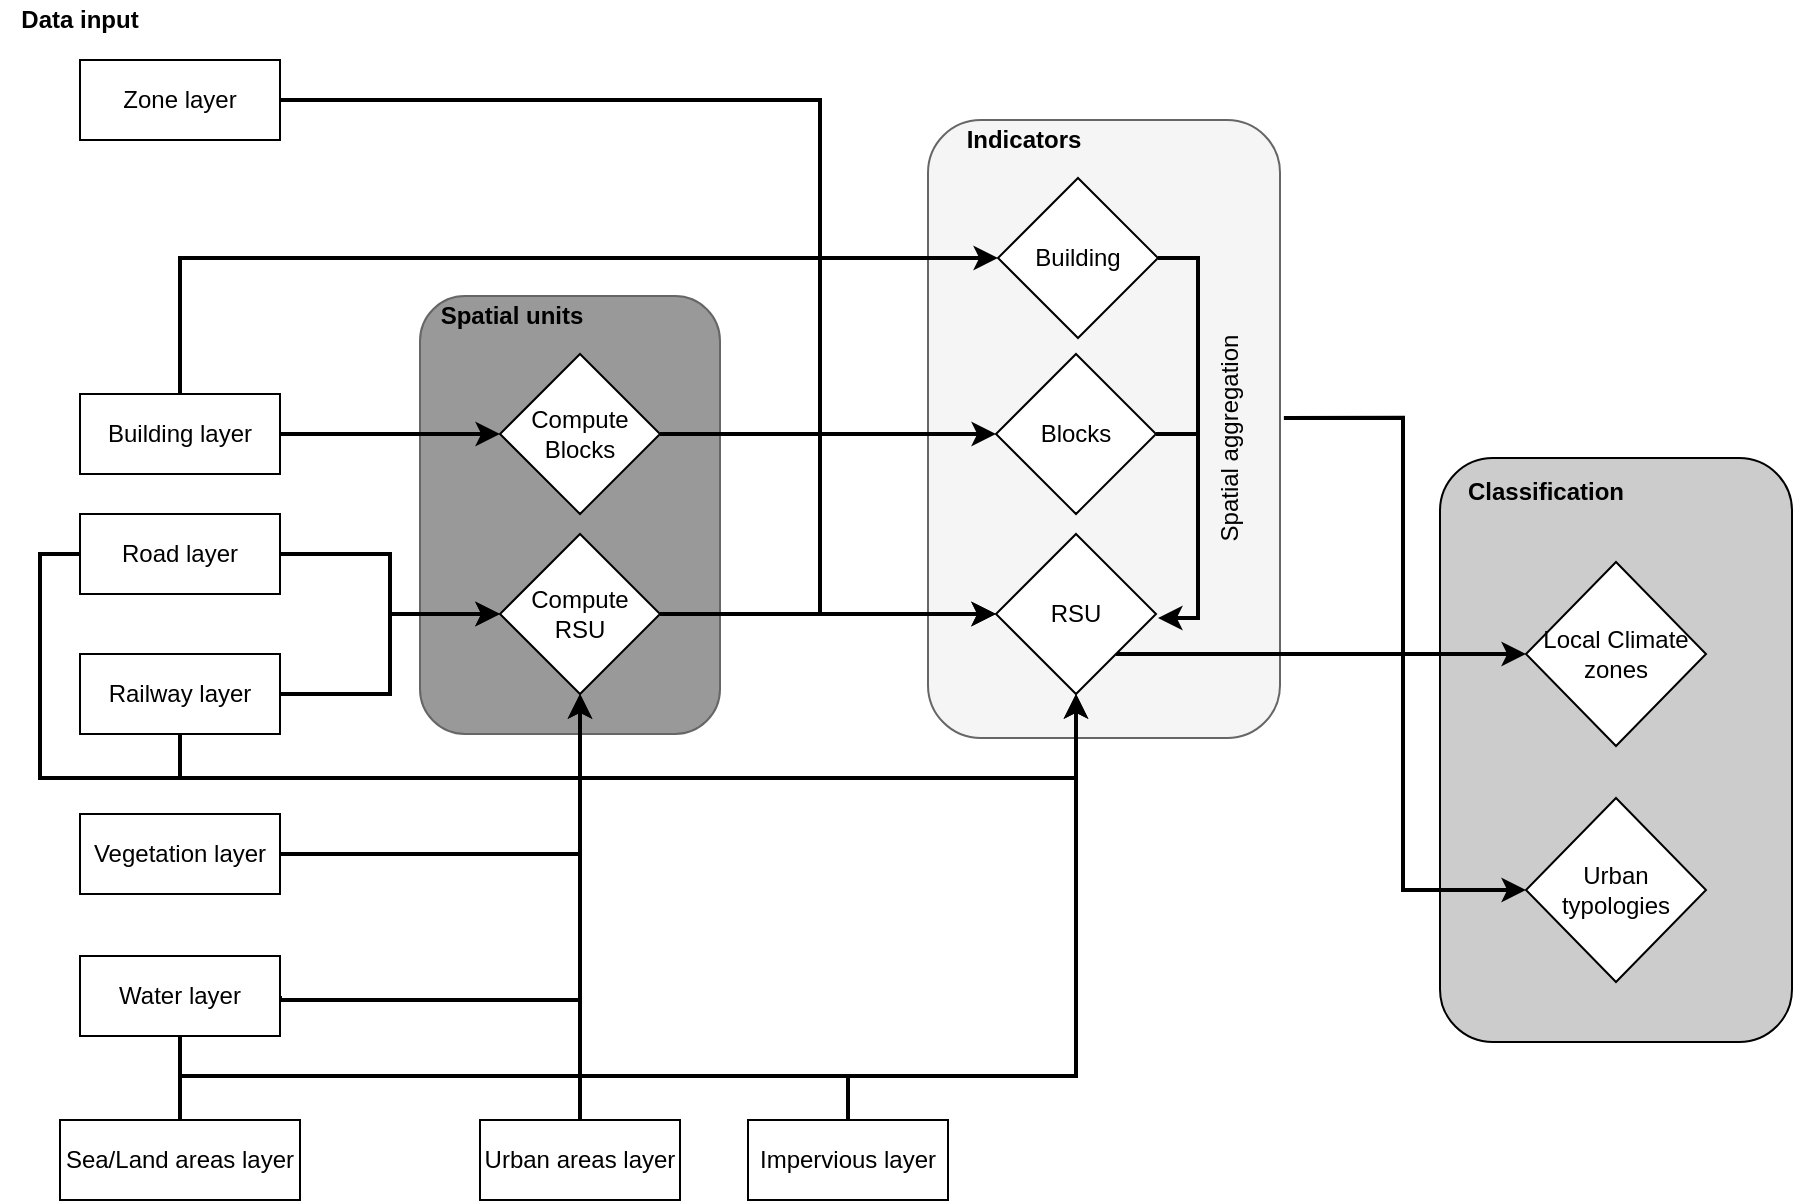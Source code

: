 <mxfile version="22.1.17" type="device">
  <diagram id="9XxHY0PqiuxusTkwl1Iu" name="Page-1">
    <mxGraphModel dx="1964" dy="649" grid="1" gridSize="10" guides="0" tooltips="1" connect="0" arrows="1" fold="1" page="1" pageScale="1" pageWidth="827" pageHeight="1169" math="0" shadow="0">
      <root>
        <mxCell id="0" />
        <mxCell id="1" parent="0" />
        <mxCell id="6Vvcoa5o5CpD2xvE9Xhp-40" value="" style="rounded=1;whiteSpace=wrap;html=1;fillColor=#CCCCCC;" parent="1" vertex="1">
          <mxGeometry x="570" y="359" width="176" height="292" as="geometry" />
        </mxCell>
        <mxCell id="6Vvcoa5o5CpD2xvE9Xhp-21" value="" style="rounded=1;whiteSpace=wrap;html=1;fillColor=#f5f5f5;strokeColor=#666666;fontColor=#333333;" parent="1" vertex="1">
          <mxGeometry x="314" y="190" width="176" height="309" as="geometry" />
        </mxCell>
        <mxCell id="6Vvcoa5o5CpD2xvE9Xhp-20" value="" style="rounded=1;whiteSpace=wrap;html=1;strokeColor=#666666;fontColor=#333333;fillColor=#999999;" parent="1" vertex="1">
          <mxGeometry x="60" y="278" width="150" height="219" as="geometry" />
        </mxCell>
        <mxCell id="6Vvcoa5o5CpD2xvE9Xhp-26" style="edgeStyle=orthogonalEdgeStyle;rounded=0;orthogonalLoop=1;jettySize=auto;html=1;exitX=1;exitY=0.5;exitDx=0;exitDy=0;strokeWidth=2;" parent="1" source="6Vvcoa5o5CpD2xvE9Xhp-4" target="6Vvcoa5o5CpD2xvE9Xhp-23" edge="1">
          <mxGeometry relative="1" as="geometry" />
        </mxCell>
        <mxCell id="6Vvcoa5o5CpD2xvE9Xhp-4" value="Compute&lt;br&gt;Blocks" style="rhombus;whiteSpace=wrap;html=1;" parent="1" vertex="1">
          <mxGeometry x="100" y="307" width="80" height="80" as="geometry" />
        </mxCell>
        <mxCell id="6Vvcoa5o5CpD2xvE9Xhp-27" style="edgeStyle=orthogonalEdgeStyle;rounded=0;orthogonalLoop=1;jettySize=auto;html=1;exitX=1;exitY=0.5;exitDx=0;exitDy=0;strokeWidth=2;" parent="1" source="6Vvcoa5o5CpD2xvE9Xhp-5" target="6Vvcoa5o5CpD2xvE9Xhp-24" edge="1">
          <mxGeometry relative="1" as="geometry" />
        </mxCell>
        <mxCell id="6Vvcoa5o5CpD2xvE9Xhp-5" value="Compute&lt;br&gt;RSU" style="rhombus;whiteSpace=wrap;html=1;" parent="1" vertex="1">
          <mxGeometry x="100" y="397" width="80" height="80" as="geometry" />
        </mxCell>
        <mxCell id="6Vvcoa5o5CpD2xvE9Xhp-12" style="edgeStyle=none;rounded=0;orthogonalLoop=1;jettySize=auto;html=1;exitX=1;exitY=0.5;exitDx=0;exitDy=0;entryX=0;entryY=0.5;entryDx=0;entryDy=0;strokeWidth=2;" parent="1" source="6Vvcoa5o5CpD2xvE9Xhp-6" target="6Vvcoa5o5CpD2xvE9Xhp-4" edge="1">
          <mxGeometry relative="1" as="geometry" />
        </mxCell>
        <mxCell id="6Vvcoa5o5CpD2xvE9Xhp-25" style="edgeStyle=orthogonalEdgeStyle;rounded=0;orthogonalLoop=1;jettySize=auto;html=1;exitX=0.5;exitY=0;exitDx=0;exitDy=0;entryX=0;entryY=0.5;entryDx=0;entryDy=0;fillColor=#f5f5f5;strokeWidth=2;" parent="1" source="6Vvcoa5o5CpD2xvE9Xhp-6" target="6Vvcoa5o5CpD2xvE9Xhp-18" edge="1">
          <mxGeometry relative="1" as="geometry" />
        </mxCell>
        <mxCell id="6Vvcoa5o5CpD2xvE9Xhp-6" value="Building layer" style="rounded=0;whiteSpace=wrap;html=1;" parent="1" vertex="1">
          <mxGeometry x="-110" y="327" width="100" height="40" as="geometry" />
        </mxCell>
        <mxCell id="6Vvcoa5o5CpD2xvE9Xhp-14" style="edgeStyle=orthogonalEdgeStyle;rounded=0;orthogonalLoop=1;jettySize=auto;html=1;exitX=1;exitY=0.5;exitDx=0;exitDy=0;strokeWidth=2;" parent="1" source="6Vvcoa5o5CpD2xvE9Xhp-7" target="6Vvcoa5o5CpD2xvE9Xhp-5" edge="1">
          <mxGeometry relative="1" as="geometry" />
        </mxCell>
        <mxCell id="6Vvcoa5o5CpD2xvE9Xhp-28" style="edgeStyle=orthogonalEdgeStyle;rounded=0;orthogonalLoop=1;jettySize=auto;html=1;exitX=0;exitY=0.5;exitDx=0;exitDy=0;entryX=0.5;entryY=1;entryDx=0;entryDy=0;strokeWidth=2;fillColor=#f5f5f5;" parent="1" source="6Vvcoa5o5CpD2xvE9Xhp-7" target="6Vvcoa5o5CpD2xvE9Xhp-24" edge="1">
          <mxGeometry relative="1" as="geometry">
            <Array as="points">
              <mxPoint x="-130" y="407" />
              <mxPoint x="-130" y="519" />
              <mxPoint x="388" y="519" />
            </Array>
          </mxGeometry>
        </mxCell>
        <mxCell id="6Vvcoa5o5CpD2xvE9Xhp-7" value="Road layer" style="rounded=0;whiteSpace=wrap;html=1;" parent="1" vertex="1">
          <mxGeometry x="-110" y="387" width="100" height="40" as="geometry" />
        </mxCell>
        <mxCell id="6Vvcoa5o5CpD2xvE9Xhp-15" style="edgeStyle=orthogonalEdgeStyle;rounded=0;orthogonalLoop=1;jettySize=auto;html=1;exitX=1;exitY=0.5;exitDx=0;exitDy=0;strokeWidth=2;" parent="1" source="6Vvcoa5o5CpD2xvE9Xhp-8" target="6Vvcoa5o5CpD2xvE9Xhp-5" edge="1">
          <mxGeometry relative="1" as="geometry" />
        </mxCell>
        <mxCell id="6Vvcoa5o5CpD2xvE9Xhp-35" style="edgeStyle=none;rounded=0;orthogonalLoop=1;jettySize=auto;html=1;exitX=0.5;exitY=1;exitDx=0;exitDy=0;strokeColor=#000000;strokeWidth=2;startArrow=none;startFill=0;endArrow=none;endFill=0;" parent="1" source="6Vvcoa5o5CpD2xvE9Xhp-8" edge="1">
          <mxGeometry relative="1" as="geometry">
            <mxPoint x="-60" y="519" as="targetPoint" />
          </mxGeometry>
        </mxCell>
        <mxCell id="6Vvcoa5o5CpD2xvE9Xhp-8" value="Railway layer" style="rounded=0;whiteSpace=wrap;html=1;" parent="1" vertex="1">
          <mxGeometry x="-110" y="457" width="100" height="40" as="geometry" />
        </mxCell>
        <mxCell id="6Vvcoa5o5CpD2xvE9Xhp-16" style="edgeStyle=orthogonalEdgeStyle;rounded=0;orthogonalLoop=1;jettySize=auto;html=1;exitX=1;exitY=0.5;exitDx=0;exitDy=0;entryX=0.5;entryY=1;entryDx=0;entryDy=0;strokeWidth=2;" parent="1" source="6Vvcoa5o5CpD2xvE9Xhp-9" target="6Vvcoa5o5CpD2xvE9Xhp-5" edge="1">
          <mxGeometry relative="1" as="geometry" />
        </mxCell>
        <mxCell id="6Vvcoa5o5CpD2xvE9Xhp-9" value="Vegetation layer" style="rounded=0;whiteSpace=wrap;html=1;" parent="1" vertex="1">
          <mxGeometry x="-110" y="537" width="100" height="40" as="geometry" />
        </mxCell>
        <mxCell id="6Vvcoa5o5CpD2xvE9Xhp-17" style="edgeStyle=orthogonalEdgeStyle;rounded=0;orthogonalLoop=1;jettySize=auto;html=1;exitX=1;exitY=0.5;exitDx=0;exitDy=0;strokeWidth=2;" parent="1" source="6Vvcoa5o5CpD2xvE9Xhp-10" edge="1">
          <mxGeometry relative="1" as="geometry">
            <mxPoint x="140" y="477" as="targetPoint" />
            <Array as="points">
              <mxPoint x="-10" y="630" />
              <mxPoint x="140" y="630" />
            </Array>
          </mxGeometry>
        </mxCell>
        <mxCell id="6Vvcoa5o5CpD2xvE9Xhp-33" style="edgeStyle=orthogonalEdgeStyle;rounded=0;orthogonalLoop=1;jettySize=auto;html=1;exitX=0.5;exitY=1;exitDx=0;exitDy=0;entryX=0.5;entryY=1;entryDx=0;entryDy=0;strokeColor=#000000;strokeWidth=2;" parent="1" source="6Vvcoa5o5CpD2xvE9Xhp-10" target="6Vvcoa5o5CpD2xvE9Xhp-24" edge="1">
          <mxGeometry relative="1" as="geometry" />
        </mxCell>
        <mxCell id="6Vvcoa5o5CpD2xvE9Xhp-10" value="Water layer" style="rounded=0;whiteSpace=wrap;html=1;" parent="1" vertex="1">
          <mxGeometry x="-110" y="608" width="100" height="40" as="geometry" />
        </mxCell>
        <mxCell id="6Vvcoa5o5CpD2xvE9Xhp-11" value="Impervious layer" style="rounded=0;whiteSpace=wrap;html=1;" parent="1" vertex="1">
          <mxGeometry x="224" y="690" width="100" height="40" as="geometry" />
        </mxCell>
        <mxCell id="6Vvcoa5o5CpD2xvE9Xhp-29" style="edgeStyle=orthogonalEdgeStyle;rounded=0;orthogonalLoop=1;jettySize=auto;html=1;exitX=1;exitY=0.5;exitDx=0;exitDy=0;strokeColor=#000000;strokeWidth=2;" parent="1" source="6Vvcoa5o5CpD2xvE9Xhp-18" edge="1">
          <mxGeometry relative="1" as="geometry">
            <mxPoint x="457" y="259" as="sourcePoint" />
            <mxPoint x="429" y="439" as="targetPoint" />
            <Array as="points">
              <mxPoint x="449" y="259" />
              <mxPoint x="449" y="439" />
            </Array>
          </mxGeometry>
        </mxCell>
        <mxCell id="6Vvcoa5o5CpD2xvE9Xhp-18" value="Building" style="rhombus;whiteSpace=wrap;html=1;" parent="1" vertex="1">
          <mxGeometry x="349" y="219" width="80" height="80" as="geometry" />
        </mxCell>
        <mxCell id="6Vvcoa5o5CpD2xvE9Xhp-19" value="&lt;b&gt;Spatial units&lt;/b&gt;" style="text;html=1;strokeColor=none;fillColor=none;align=center;verticalAlign=middle;whiteSpace=wrap;rounded=0;" parent="1" vertex="1">
          <mxGeometry x="66" y="278" width="80" height="20" as="geometry" />
        </mxCell>
        <mxCell id="6Vvcoa5o5CpD2xvE9Xhp-22" value="&lt;b&gt;Indicators&lt;/b&gt;" style="text;html=1;strokeColor=none;fillColor=none;align=center;verticalAlign=middle;whiteSpace=wrap;rounded=0;" parent="1" vertex="1">
          <mxGeometry x="322" y="190" width="80" height="20" as="geometry" />
        </mxCell>
        <mxCell id="6Vvcoa5o5CpD2xvE9Xhp-23" value="Blocks" style="rhombus;whiteSpace=wrap;html=1;" parent="1" vertex="1">
          <mxGeometry x="348" y="307" width="80" height="80" as="geometry" />
        </mxCell>
        <mxCell id="6Vvcoa5o5CpD2xvE9Xhp-42" style="edgeStyle=orthogonalEdgeStyle;rounded=0;orthogonalLoop=1;jettySize=auto;html=1;exitX=1;exitY=1;exitDx=0;exitDy=0;entryX=0;entryY=0.5;entryDx=0;entryDy=0;startArrow=none;startFill=0;endArrow=classic;endFill=1;strokeColor=#000000;strokeWidth=2;" parent="1" source="6Vvcoa5o5CpD2xvE9Xhp-24" target="6Vvcoa5o5CpD2xvE9Xhp-37" edge="1">
          <mxGeometry relative="1" as="geometry" />
        </mxCell>
        <mxCell id="6Vvcoa5o5CpD2xvE9Xhp-43" style="edgeStyle=orthogonalEdgeStyle;rounded=0;orthogonalLoop=1;jettySize=auto;html=1;exitX=1.011;exitY=0.482;exitDx=0;exitDy=0;entryX=0;entryY=0.5;entryDx=0;entryDy=0;startArrow=none;startFill=0;endArrow=classic;endFill=1;strokeColor=#000000;strokeWidth=2;exitPerimeter=0;" parent="1" source="6Vvcoa5o5CpD2xvE9Xhp-21" target="6Vvcoa5o5CpD2xvE9Xhp-39" edge="1">
          <mxGeometry relative="1" as="geometry" />
        </mxCell>
        <mxCell id="6Vvcoa5o5CpD2xvE9Xhp-24" value="RSU" style="rhombus;whiteSpace=wrap;html=1;" parent="1" vertex="1">
          <mxGeometry x="348" y="397" width="80" height="80" as="geometry" />
        </mxCell>
        <mxCell id="6Vvcoa5o5CpD2xvE9Xhp-36" style="edgeStyle=none;rounded=0;orthogonalLoop=1;jettySize=auto;html=1;entryX=1;entryY=0.5;entryDx=0;entryDy=0;startArrow=none;startFill=0;endArrow=none;endFill=0;strokeColor=#000000;strokeWidth=2;" parent="1" target="6Vvcoa5o5CpD2xvE9Xhp-23" edge="1">
          <mxGeometry relative="1" as="geometry">
            <mxPoint x="450" y="347" as="sourcePoint" />
          </mxGeometry>
        </mxCell>
        <mxCell id="6Vvcoa5o5CpD2xvE9Xhp-31" value="Spatial aggregation" style="text;html=1;strokeColor=none;fillColor=none;align=center;verticalAlign=middle;whiteSpace=wrap;rounded=0;rotation=-90;" parent="1" vertex="1">
          <mxGeometry x="400" y="339" width="130" height="20" as="geometry" />
        </mxCell>
        <mxCell id="6Vvcoa5o5CpD2xvE9Xhp-37" value="&lt;font style=&quot;font-size: 12px&quot;&gt;&lt;font&gt;Local Climate&lt;br&gt;&lt;/font&gt;zones&lt;/font&gt;" style="rhombus;whiteSpace=wrap;html=1;" parent="1" vertex="1">
          <mxGeometry x="613" y="411" width="90" height="92" as="geometry" />
        </mxCell>
        <mxCell id="6Vvcoa5o5CpD2xvE9Xhp-39" value="&lt;font style=&quot;font-size: 12px&quot;&gt;Urban&lt;br&gt;typologies&lt;br&gt;&lt;/font&gt;" style="rhombus;whiteSpace=wrap;html=1;" parent="1" vertex="1">
          <mxGeometry x="613" y="529" width="90" height="92" as="geometry" />
        </mxCell>
        <mxCell id="6Vvcoa5o5CpD2xvE9Xhp-41" value="&lt;b&gt;Classification&lt;/b&gt;" style="text;html=1;strokeColor=none;fillColor=none;align=center;verticalAlign=middle;whiteSpace=wrap;rounded=0;" parent="1" vertex="1">
          <mxGeometry x="583" y="365.5" width="80" height="20" as="geometry" />
        </mxCell>
        <mxCell id="6Vvcoa5o5CpD2xvE9Xhp-46" style="edgeStyle=orthogonalEdgeStyle;rounded=0;orthogonalLoop=1;jettySize=auto;html=1;exitX=1;exitY=0.5;exitDx=0;exitDy=0;entryX=0;entryY=0.5;entryDx=0;entryDy=0;startArrow=none;startFill=0;endArrow=classic;endFill=1;strokeColor=#000000;strokeWidth=2;" parent="1" source="6Vvcoa5o5CpD2xvE9Xhp-44" target="6Vvcoa5o5CpD2xvE9Xhp-24" edge="1">
          <mxGeometry relative="1" as="geometry">
            <Array as="points">
              <mxPoint x="260" y="180" />
              <mxPoint x="260" y="437" />
            </Array>
          </mxGeometry>
        </mxCell>
        <mxCell id="6Vvcoa5o5CpD2xvE9Xhp-44" value="Zone layer" style="rounded=0;whiteSpace=wrap;html=1;" parent="1" vertex="1">
          <mxGeometry x="-110" y="160" width="100" height="40" as="geometry" />
        </mxCell>
        <mxCell id="6Vvcoa5o5CpD2xvE9Xhp-47" value="&lt;b&gt;Data input&lt;/b&gt;" style="text;html=1;strokeColor=none;fillColor=none;align=center;verticalAlign=middle;whiteSpace=wrap;rounded=0;" parent="1" vertex="1">
          <mxGeometry x="-150" y="130" width="80" height="20" as="geometry" />
        </mxCell>
        <mxCell id="a2JpAcOhytjw9-huM3cQ-3" value="Urban areas layer" style="rounded=0;whiteSpace=wrap;html=1;" vertex="1" parent="1">
          <mxGeometry x="90" y="690" width="100" height="40" as="geometry" />
        </mxCell>
        <mxCell id="a2JpAcOhytjw9-huM3cQ-4" value="Sea/Land areas layer" style="rounded=0;whiteSpace=wrap;html=1;" vertex="1" parent="1">
          <mxGeometry x="-120" y="690" width="120" height="40" as="geometry" />
        </mxCell>
        <mxCell id="a2JpAcOhytjw9-huM3cQ-12" style="edgeStyle=none;rounded=0;orthogonalLoop=1;jettySize=auto;html=1;strokeColor=#000000;strokeWidth=2;startArrow=none;startFill=0;endArrow=none;endFill=0;entryX=0.5;entryY=0;entryDx=0;entryDy=0;exitX=0.5;exitY=1;exitDx=0;exitDy=0;" edge="1" parent="1" source="6Vvcoa5o5CpD2xvE9Xhp-10" target="a2JpAcOhytjw9-huM3cQ-4">
          <mxGeometry relative="1" as="geometry">
            <mxPoint x="-50" y="529" as="targetPoint" />
            <mxPoint x="-60" y="670" as="sourcePoint" />
          </mxGeometry>
        </mxCell>
        <mxCell id="a2JpAcOhytjw9-huM3cQ-13" style="edgeStyle=none;rounded=0;orthogonalLoop=1;jettySize=auto;html=1;strokeColor=#000000;strokeWidth=2;startArrow=none;startFill=0;endArrow=none;endFill=0;entryX=0.5;entryY=0;entryDx=0;entryDy=0;" edge="1" parent="1" target="a2JpAcOhytjw9-huM3cQ-3">
          <mxGeometry relative="1" as="geometry">
            <mxPoint x="-50" y="700" as="targetPoint" />
            <mxPoint x="140" y="630" as="sourcePoint" />
          </mxGeometry>
        </mxCell>
        <mxCell id="a2JpAcOhytjw9-huM3cQ-14" style="edgeStyle=none;rounded=0;orthogonalLoop=1;jettySize=auto;html=1;strokeColor=#000000;strokeWidth=2;startArrow=none;startFill=0;endArrow=none;endFill=0;entryX=0.5;entryY=0;entryDx=0;entryDy=0;" edge="1" parent="1" target="6Vvcoa5o5CpD2xvE9Xhp-11">
          <mxGeometry relative="1" as="geometry">
            <mxPoint x="274" y="689" as="targetPoint" />
            <mxPoint x="274" y="669" as="sourcePoint" />
          </mxGeometry>
        </mxCell>
      </root>
    </mxGraphModel>
  </diagram>
</mxfile>
